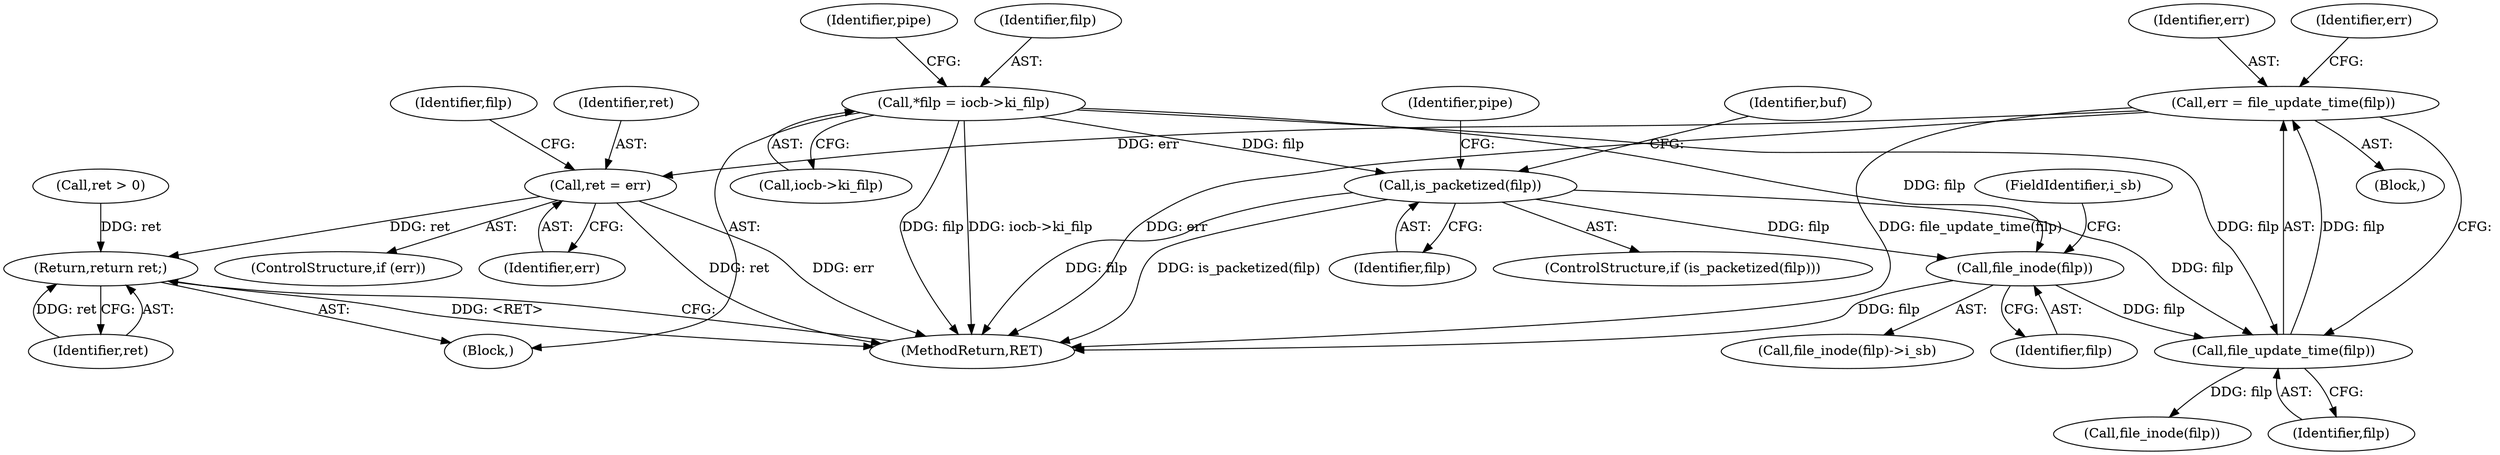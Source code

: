 digraph "0_linux_f0d1bec9d58d4c038d0ac958c9af82be6eb18045_1@API" {
"1000541" [label="(Call,err = file_update_time(filp))"];
"1000543" [label="(Call,file_update_time(filp))"];
"1000413" [label="(Call,is_packetized(filp))"];
"1000110" [label="(Call,*filp = iocb->ki_filp)"];
"1000536" [label="(Call,file_inode(filp))"];
"1000547" [label="(Call,ret = err)"];
"1000555" [label="(Return,return ret;)"];
"1000542" [label="(Identifier,err)"];
"1000536" [label="(Call,file_inode(filp))"];
"1000543" [label="(Call,file_update_time(filp))"];
"1000429" [label="(Identifier,pipe)"];
"1000531" [label="(Call,ret > 0)"];
"1000548" [label="(Identifier,ret)"];
"1000117" [label="(Identifier,pipe)"];
"1000413" [label="(Call,is_packetized(filp))"];
"1000545" [label="(ControlStructure,if (err))"];
"1000553" [label="(Identifier,filp)"];
"1000537" [label="(Identifier,filp)"];
"1000555" [label="(Return,return ret;)"];
"1000552" [label="(Call,file_inode(filp))"];
"1000418" [label="(Identifier,buf)"];
"1000414" [label="(Identifier,filp)"];
"1000111" [label="(Identifier,filp)"];
"1000538" [label="(FieldIdentifier,i_sb)"];
"1000535" [label="(Call,file_inode(filp)->i_sb)"];
"1000547" [label="(Call,ret = err)"];
"1000112" [label="(Call,iocb->ki_filp)"];
"1000541" [label="(Call,err = file_update_time(filp))"];
"1000546" [label="(Identifier,err)"];
"1000544" [label="(Identifier,filp)"];
"1000110" [label="(Call,*filp = iocb->ki_filp)"];
"1000539" [label="(Block,)"];
"1000108" [label="(Block,)"];
"1000412" [label="(ControlStructure,if (is_packetized(filp)))"];
"1000556" [label="(Identifier,ret)"];
"1000557" [label="(MethodReturn,RET)"];
"1000549" [label="(Identifier,err)"];
"1000541" -> "1000539"  [label="AST: "];
"1000541" -> "1000543"  [label="CFG: "];
"1000542" -> "1000541"  [label="AST: "];
"1000543" -> "1000541"  [label="AST: "];
"1000546" -> "1000541"  [label="CFG: "];
"1000541" -> "1000557"  [label="DDG: err"];
"1000541" -> "1000557"  [label="DDG: file_update_time(filp)"];
"1000543" -> "1000541"  [label="DDG: filp"];
"1000541" -> "1000547"  [label="DDG: err"];
"1000543" -> "1000544"  [label="CFG: "];
"1000544" -> "1000543"  [label="AST: "];
"1000413" -> "1000543"  [label="DDG: filp"];
"1000536" -> "1000543"  [label="DDG: filp"];
"1000110" -> "1000543"  [label="DDG: filp"];
"1000543" -> "1000552"  [label="DDG: filp"];
"1000413" -> "1000412"  [label="AST: "];
"1000413" -> "1000414"  [label="CFG: "];
"1000414" -> "1000413"  [label="AST: "];
"1000418" -> "1000413"  [label="CFG: "];
"1000429" -> "1000413"  [label="CFG: "];
"1000413" -> "1000557"  [label="DDG: filp"];
"1000413" -> "1000557"  [label="DDG: is_packetized(filp)"];
"1000110" -> "1000413"  [label="DDG: filp"];
"1000413" -> "1000536"  [label="DDG: filp"];
"1000110" -> "1000108"  [label="AST: "];
"1000110" -> "1000112"  [label="CFG: "];
"1000111" -> "1000110"  [label="AST: "];
"1000112" -> "1000110"  [label="AST: "];
"1000117" -> "1000110"  [label="CFG: "];
"1000110" -> "1000557"  [label="DDG: iocb->ki_filp"];
"1000110" -> "1000557"  [label="DDG: filp"];
"1000110" -> "1000536"  [label="DDG: filp"];
"1000536" -> "1000535"  [label="AST: "];
"1000536" -> "1000537"  [label="CFG: "];
"1000537" -> "1000536"  [label="AST: "];
"1000538" -> "1000536"  [label="CFG: "];
"1000536" -> "1000557"  [label="DDG: filp"];
"1000547" -> "1000545"  [label="AST: "];
"1000547" -> "1000549"  [label="CFG: "];
"1000548" -> "1000547"  [label="AST: "];
"1000549" -> "1000547"  [label="AST: "];
"1000553" -> "1000547"  [label="CFG: "];
"1000547" -> "1000557"  [label="DDG: ret"];
"1000547" -> "1000557"  [label="DDG: err"];
"1000547" -> "1000555"  [label="DDG: ret"];
"1000555" -> "1000108"  [label="AST: "];
"1000555" -> "1000556"  [label="CFG: "];
"1000556" -> "1000555"  [label="AST: "];
"1000557" -> "1000555"  [label="CFG: "];
"1000555" -> "1000557"  [label="DDG: <RET>"];
"1000556" -> "1000555"  [label="DDG: ret"];
"1000531" -> "1000555"  [label="DDG: ret"];
}
